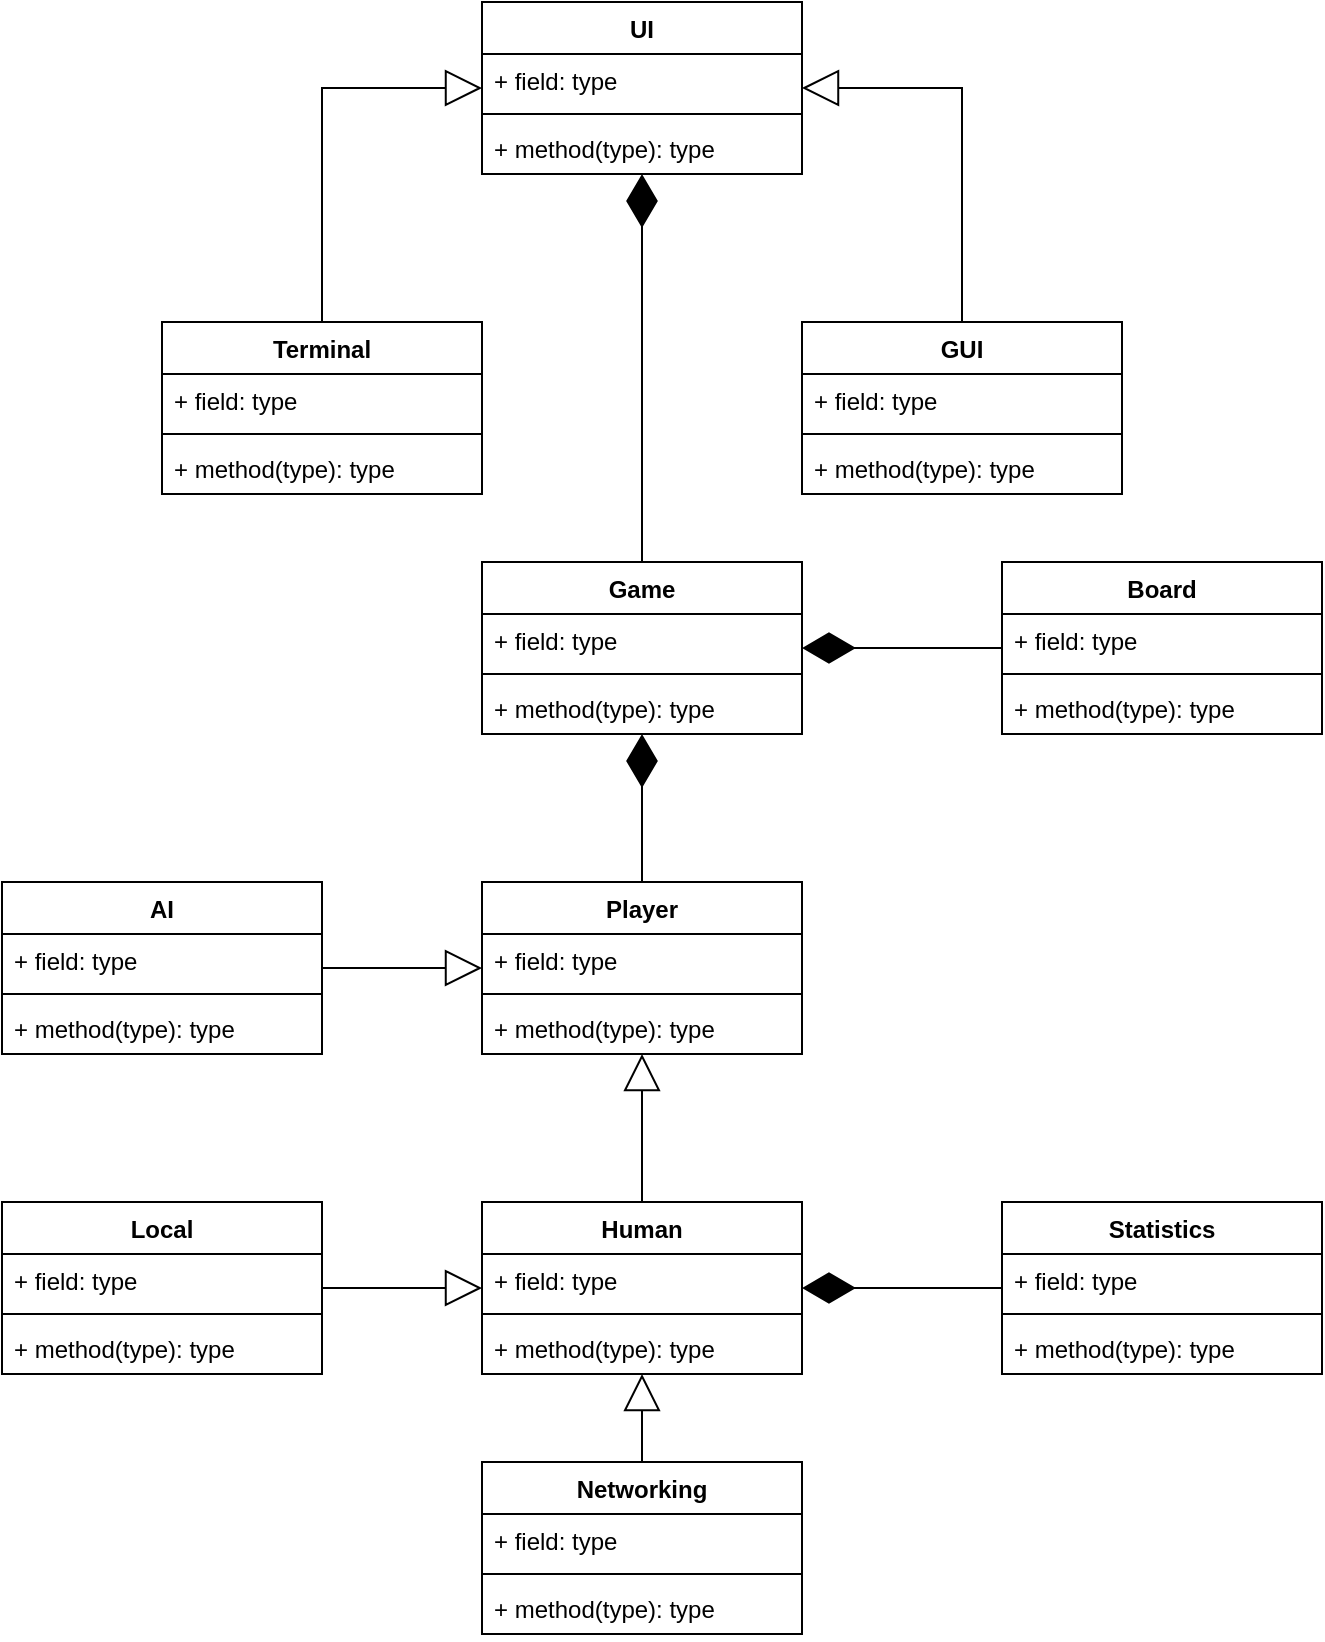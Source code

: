 <mxfile version="20.0.1" type="github">
  <diagram id="Xtzwa6VVvoEg-6TvjeYF" name="Page-1">
    <mxGraphModel dx="1038" dy="617" grid="1" gridSize="10" guides="1" tooltips="1" connect="1" arrows="1" fold="1" page="1" pageScale="1" pageWidth="827" pageHeight="1169" math="0" shadow="0">
      <root>
        <mxCell id="0" />
        <mxCell id="1" parent="0" />
        <mxCell id="zvh0BNXRaEqvuYk_ANei-2" value="Game" style="swimlane;fontStyle=1;align=center;verticalAlign=top;childLayout=stackLayout;horizontal=1;startSize=26;horizontalStack=0;resizeParent=1;resizeParentMax=0;resizeLast=0;collapsible=1;marginBottom=0;" parent="1" vertex="1">
          <mxGeometry x="320" y="280" width="160" height="86" as="geometry" />
        </mxCell>
        <mxCell id="zvh0BNXRaEqvuYk_ANei-3" value="+ field: type" style="text;strokeColor=none;fillColor=none;align=left;verticalAlign=top;spacingLeft=4;spacingRight=4;overflow=hidden;rotatable=0;points=[[0,0.5],[1,0.5]];portConstraint=eastwest;" parent="zvh0BNXRaEqvuYk_ANei-2" vertex="1">
          <mxGeometry y="26" width="160" height="26" as="geometry" />
        </mxCell>
        <mxCell id="zvh0BNXRaEqvuYk_ANei-4" value="" style="line;strokeWidth=1;fillColor=none;align=left;verticalAlign=middle;spacingTop=-1;spacingLeft=3;spacingRight=3;rotatable=0;labelPosition=right;points=[];portConstraint=eastwest;" parent="zvh0BNXRaEqvuYk_ANei-2" vertex="1">
          <mxGeometry y="52" width="160" height="8" as="geometry" />
        </mxCell>
        <mxCell id="zvh0BNXRaEqvuYk_ANei-5" value="+ method(type): type" style="text;strokeColor=none;fillColor=none;align=left;verticalAlign=top;spacingLeft=4;spacingRight=4;overflow=hidden;rotatable=0;points=[[0,0.5],[1,0.5]];portConstraint=eastwest;" parent="zvh0BNXRaEqvuYk_ANei-2" vertex="1">
          <mxGeometry y="60" width="160" height="26" as="geometry" />
        </mxCell>
        <mxCell id="zvh0BNXRaEqvuYk_ANei-6" value="Terminal" style="swimlane;fontStyle=1;align=center;verticalAlign=top;childLayout=stackLayout;horizontal=1;startSize=26;horizontalStack=0;resizeParent=1;resizeParentMax=0;resizeLast=0;collapsible=1;marginBottom=0;" parent="1" vertex="1">
          <mxGeometry x="160" y="160" width="160" height="86" as="geometry" />
        </mxCell>
        <mxCell id="zvh0BNXRaEqvuYk_ANei-7" value="+ field: type" style="text;strokeColor=none;fillColor=none;align=left;verticalAlign=top;spacingLeft=4;spacingRight=4;overflow=hidden;rotatable=0;points=[[0,0.5],[1,0.5]];portConstraint=eastwest;" parent="zvh0BNXRaEqvuYk_ANei-6" vertex="1">
          <mxGeometry y="26" width="160" height="26" as="geometry" />
        </mxCell>
        <mxCell id="zvh0BNXRaEqvuYk_ANei-8" value="" style="line;strokeWidth=1;fillColor=none;align=left;verticalAlign=middle;spacingTop=-1;spacingLeft=3;spacingRight=3;rotatable=0;labelPosition=right;points=[];portConstraint=eastwest;" parent="zvh0BNXRaEqvuYk_ANei-6" vertex="1">
          <mxGeometry y="52" width="160" height="8" as="geometry" />
        </mxCell>
        <mxCell id="zvh0BNXRaEqvuYk_ANei-9" value="+ method(type): type" style="text;strokeColor=none;fillColor=none;align=left;verticalAlign=top;spacingLeft=4;spacingRight=4;overflow=hidden;rotatable=0;points=[[0,0.5],[1,0.5]];portConstraint=eastwest;" parent="zvh0BNXRaEqvuYk_ANei-6" vertex="1">
          <mxGeometry y="60" width="160" height="26" as="geometry" />
        </mxCell>
        <mxCell id="zvh0BNXRaEqvuYk_ANei-10" value="GUI" style="swimlane;fontStyle=1;align=center;verticalAlign=top;childLayout=stackLayout;horizontal=1;startSize=26;horizontalStack=0;resizeParent=1;resizeParentMax=0;resizeLast=0;collapsible=1;marginBottom=0;" parent="1" vertex="1">
          <mxGeometry x="480" y="160" width="160" height="86" as="geometry" />
        </mxCell>
        <mxCell id="zvh0BNXRaEqvuYk_ANei-11" value="+ field: type" style="text;strokeColor=none;fillColor=none;align=left;verticalAlign=top;spacingLeft=4;spacingRight=4;overflow=hidden;rotatable=0;points=[[0,0.5],[1,0.5]];portConstraint=eastwest;" parent="zvh0BNXRaEqvuYk_ANei-10" vertex="1">
          <mxGeometry y="26" width="160" height="26" as="geometry" />
        </mxCell>
        <mxCell id="zvh0BNXRaEqvuYk_ANei-12" value="" style="line;strokeWidth=1;fillColor=none;align=left;verticalAlign=middle;spacingTop=-1;spacingLeft=3;spacingRight=3;rotatable=0;labelPosition=right;points=[];portConstraint=eastwest;" parent="zvh0BNXRaEqvuYk_ANei-10" vertex="1">
          <mxGeometry y="52" width="160" height="8" as="geometry" />
        </mxCell>
        <mxCell id="zvh0BNXRaEqvuYk_ANei-13" value="+ method(type): type" style="text;strokeColor=none;fillColor=none;align=left;verticalAlign=top;spacingLeft=4;spacingRight=4;overflow=hidden;rotatable=0;points=[[0,0.5],[1,0.5]];portConstraint=eastwest;" parent="zvh0BNXRaEqvuYk_ANei-10" vertex="1">
          <mxGeometry y="60" width="160" height="26" as="geometry" />
        </mxCell>
        <mxCell id="zvh0BNXRaEqvuYk_ANei-19" value="UI" style="swimlane;fontStyle=1;align=center;verticalAlign=top;childLayout=stackLayout;horizontal=1;startSize=26;horizontalStack=0;resizeParent=1;resizeParentMax=0;resizeLast=0;collapsible=1;marginBottom=0;" parent="1" vertex="1">
          <mxGeometry x="320" width="160" height="86" as="geometry" />
        </mxCell>
        <mxCell id="zvh0BNXRaEqvuYk_ANei-20" value="+ field: type" style="text;strokeColor=none;fillColor=none;align=left;verticalAlign=top;spacingLeft=4;spacingRight=4;overflow=hidden;rotatable=0;points=[[0,0.5],[1,0.5]];portConstraint=eastwest;" parent="zvh0BNXRaEqvuYk_ANei-19" vertex="1">
          <mxGeometry y="26" width="160" height="26" as="geometry" />
        </mxCell>
        <mxCell id="zvh0BNXRaEqvuYk_ANei-21" value="" style="line;strokeWidth=1;fillColor=none;align=left;verticalAlign=middle;spacingTop=-1;spacingLeft=3;spacingRight=3;rotatable=0;labelPosition=right;points=[];portConstraint=eastwest;" parent="zvh0BNXRaEqvuYk_ANei-19" vertex="1">
          <mxGeometry y="52" width="160" height="8" as="geometry" />
        </mxCell>
        <mxCell id="zvh0BNXRaEqvuYk_ANei-22" value="+ method(type): type" style="text;strokeColor=none;fillColor=none;align=left;verticalAlign=top;spacingLeft=4;spacingRight=4;overflow=hidden;rotatable=0;points=[[0,0.5],[1,0.5]];portConstraint=eastwest;" parent="zvh0BNXRaEqvuYk_ANei-19" vertex="1">
          <mxGeometry y="60" width="160" height="26" as="geometry" />
        </mxCell>
        <mxCell id="zvh0BNXRaEqvuYk_ANei-25" value="" style="endArrow=diamondThin;endFill=1;endSize=24;html=1;rounded=0;" parent="1" source="zvh0BNXRaEqvuYk_ANei-2" target="zvh0BNXRaEqvuYk_ANei-19" edge="1">
          <mxGeometry width="160" relative="1" as="geometry">
            <mxPoint x="320" y="320" as="sourcePoint" />
            <mxPoint x="420" y="270" as="targetPoint" />
            <Array as="points" />
          </mxGeometry>
        </mxCell>
        <mxCell id="zvh0BNXRaEqvuYk_ANei-28" value="AI" style="swimlane;fontStyle=1;align=center;verticalAlign=top;childLayout=stackLayout;horizontal=1;startSize=26;horizontalStack=0;resizeParent=1;resizeParentMax=0;resizeLast=0;collapsible=1;marginBottom=0;" parent="1" vertex="1">
          <mxGeometry x="80" y="440" width="160" height="86" as="geometry" />
        </mxCell>
        <mxCell id="zvh0BNXRaEqvuYk_ANei-29" value="+ field: type" style="text;strokeColor=none;fillColor=none;align=left;verticalAlign=top;spacingLeft=4;spacingRight=4;overflow=hidden;rotatable=0;points=[[0,0.5],[1,0.5]];portConstraint=eastwest;" parent="zvh0BNXRaEqvuYk_ANei-28" vertex="1">
          <mxGeometry y="26" width="160" height="26" as="geometry" />
        </mxCell>
        <mxCell id="zvh0BNXRaEqvuYk_ANei-30" value="" style="line;strokeWidth=1;fillColor=none;align=left;verticalAlign=middle;spacingTop=-1;spacingLeft=3;spacingRight=3;rotatable=0;labelPosition=right;points=[];portConstraint=eastwest;" parent="zvh0BNXRaEqvuYk_ANei-28" vertex="1">
          <mxGeometry y="52" width="160" height="8" as="geometry" />
        </mxCell>
        <mxCell id="zvh0BNXRaEqvuYk_ANei-31" value="+ method(type): type" style="text;strokeColor=none;fillColor=none;align=left;verticalAlign=top;spacingLeft=4;spacingRight=4;overflow=hidden;rotatable=0;points=[[0,0.5],[1,0.5]];portConstraint=eastwest;" parent="zvh0BNXRaEqvuYk_ANei-28" vertex="1">
          <mxGeometry y="60" width="160" height="26" as="geometry" />
        </mxCell>
        <mxCell id="zvh0BNXRaEqvuYk_ANei-32" value="" style="endArrow=diamondThin;endFill=1;endSize=24;html=1;rounded=0;exitX=0.5;exitY=0;exitDx=0;exitDy=0;" parent="1" source="a4NBhfSJMRjFoHTR3aRK-1" target="zvh0BNXRaEqvuYk_ANei-2" edge="1">
          <mxGeometry width="160" relative="1" as="geometry">
            <mxPoint x="290" y="490" as="sourcePoint" />
            <mxPoint x="450" y="490" as="targetPoint" />
            <Array as="points">
              <mxPoint x="400" y="443" />
            </Array>
          </mxGeometry>
        </mxCell>
        <mxCell id="a4NBhfSJMRjFoHTR3aRK-1" value="Player" style="swimlane;fontStyle=1;align=center;verticalAlign=top;childLayout=stackLayout;horizontal=1;startSize=26;horizontalStack=0;resizeParent=1;resizeParentMax=0;resizeLast=0;collapsible=1;marginBottom=0;" parent="1" vertex="1">
          <mxGeometry x="320" y="440" width="160" height="86" as="geometry" />
        </mxCell>
        <mxCell id="a4NBhfSJMRjFoHTR3aRK-2" value="+ field: type" style="text;strokeColor=none;fillColor=none;align=left;verticalAlign=top;spacingLeft=4;spacingRight=4;overflow=hidden;rotatable=0;points=[[0,0.5],[1,0.5]];portConstraint=eastwest;" parent="a4NBhfSJMRjFoHTR3aRK-1" vertex="1">
          <mxGeometry y="26" width="160" height="26" as="geometry" />
        </mxCell>
        <mxCell id="a4NBhfSJMRjFoHTR3aRK-3" value="" style="line;strokeWidth=1;fillColor=none;align=left;verticalAlign=middle;spacingTop=-1;spacingLeft=3;spacingRight=3;rotatable=0;labelPosition=right;points=[];portConstraint=eastwest;" parent="a4NBhfSJMRjFoHTR3aRK-1" vertex="1">
          <mxGeometry y="52" width="160" height="8" as="geometry" />
        </mxCell>
        <mxCell id="a4NBhfSJMRjFoHTR3aRK-4" value="+ method(type): type" style="text;strokeColor=none;fillColor=none;align=left;verticalAlign=top;spacingLeft=4;spacingRight=4;overflow=hidden;rotatable=0;points=[[0,0.5],[1,0.5]];portConstraint=eastwest;" parent="a4NBhfSJMRjFoHTR3aRK-1" vertex="1">
          <mxGeometry y="60" width="160" height="26" as="geometry" />
        </mxCell>
        <mxCell id="a4NBhfSJMRjFoHTR3aRK-5" value="Human" style="swimlane;fontStyle=1;align=center;verticalAlign=top;childLayout=stackLayout;horizontal=1;startSize=26;horizontalStack=0;resizeParent=1;resizeParentMax=0;resizeLast=0;collapsible=1;marginBottom=0;" parent="1" vertex="1">
          <mxGeometry x="320" y="600" width="160" height="86" as="geometry" />
        </mxCell>
        <mxCell id="a4NBhfSJMRjFoHTR3aRK-6" value="+ field: type" style="text;strokeColor=none;fillColor=none;align=left;verticalAlign=top;spacingLeft=4;spacingRight=4;overflow=hidden;rotatable=0;points=[[0,0.5],[1,0.5]];portConstraint=eastwest;" parent="a4NBhfSJMRjFoHTR3aRK-5" vertex="1">
          <mxGeometry y="26" width="160" height="26" as="geometry" />
        </mxCell>
        <mxCell id="a4NBhfSJMRjFoHTR3aRK-7" value="" style="line;strokeWidth=1;fillColor=none;align=left;verticalAlign=middle;spacingTop=-1;spacingLeft=3;spacingRight=3;rotatable=0;labelPosition=right;points=[];portConstraint=eastwest;" parent="a4NBhfSJMRjFoHTR3aRK-5" vertex="1">
          <mxGeometry y="52" width="160" height="8" as="geometry" />
        </mxCell>
        <mxCell id="a4NBhfSJMRjFoHTR3aRK-8" value="+ method(type): type" style="text;strokeColor=none;fillColor=none;align=left;verticalAlign=top;spacingLeft=4;spacingRight=4;overflow=hidden;rotatable=0;points=[[0,0.5],[1,0.5]];portConstraint=eastwest;" parent="a4NBhfSJMRjFoHTR3aRK-5" vertex="1">
          <mxGeometry y="60" width="160" height="26" as="geometry" />
        </mxCell>
        <mxCell id="a4NBhfSJMRjFoHTR3aRK-9" value="Networking" style="swimlane;fontStyle=1;align=center;verticalAlign=top;childLayout=stackLayout;horizontal=1;startSize=26;horizontalStack=0;resizeParent=1;resizeParentMax=0;resizeLast=0;collapsible=1;marginBottom=0;" parent="1" vertex="1">
          <mxGeometry x="320" y="730" width="160" height="86" as="geometry" />
        </mxCell>
        <mxCell id="a4NBhfSJMRjFoHTR3aRK-10" value="+ field: type" style="text;strokeColor=none;fillColor=none;align=left;verticalAlign=top;spacingLeft=4;spacingRight=4;overflow=hidden;rotatable=0;points=[[0,0.5],[1,0.5]];portConstraint=eastwest;" parent="a4NBhfSJMRjFoHTR3aRK-9" vertex="1">
          <mxGeometry y="26" width="160" height="26" as="geometry" />
        </mxCell>
        <mxCell id="a4NBhfSJMRjFoHTR3aRK-11" value="" style="line;strokeWidth=1;fillColor=none;align=left;verticalAlign=middle;spacingTop=-1;spacingLeft=3;spacingRight=3;rotatable=0;labelPosition=right;points=[];portConstraint=eastwest;" parent="a4NBhfSJMRjFoHTR3aRK-9" vertex="1">
          <mxGeometry y="52" width="160" height="8" as="geometry" />
        </mxCell>
        <mxCell id="a4NBhfSJMRjFoHTR3aRK-12" value="+ method(type): type" style="text;strokeColor=none;fillColor=none;align=left;verticalAlign=top;spacingLeft=4;spacingRight=4;overflow=hidden;rotatable=0;points=[[0,0.5],[1,0.5]];portConstraint=eastwest;" parent="a4NBhfSJMRjFoHTR3aRK-9" vertex="1">
          <mxGeometry y="60" width="160" height="26" as="geometry" />
        </mxCell>
        <mxCell id="a4NBhfSJMRjFoHTR3aRK-17" value="Local" style="swimlane;fontStyle=1;align=center;verticalAlign=top;childLayout=stackLayout;horizontal=1;startSize=26;horizontalStack=0;resizeParent=1;resizeParentMax=0;resizeLast=0;collapsible=1;marginBottom=0;" parent="1" vertex="1">
          <mxGeometry x="80" y="600" width="160" height="86" as="geometry" />
        </mxCell>
        <mxCell id="a4NBhfSJMRjFoHTR3aRK-18" value="+ field: type" style="text;strokeColor=none;fillColor=none;align=left;verticalAlign=top;spacingLeft=4;spacingRight=4;overflow=hidden;rotatable=0;points=[[0,0.5],[1,0.5]];portConstraint=eastwest;" parent="a4NBhfSJMRjFoHTR3aRK-17" vertex="1">
          <mxGeometry y="26" width="160" height="26" as="geometry" />
        </mxCell>
        <mxCell id="a4NBhfSJMRjFoHTR3aRK-19" value="" style="line;strokeWidth=1;fillColor=none;align=left;verticalAlign=middle;spacingTop=-1;spacingLeft=3;spacingRight=3;rotatable=0;labelPosition=right;points=[];portConstraint=eastwest;" parent="a4NBhfSJMRjFoHTR3aRK-17" vertex="1">
          <mxGeometry y="52" width="160" height="8" as="geometry" />
        </mxCell>
        <mxCell id="a4NBhfSJMRjFoHTR3aRK-20" value="+ method(type): type" style="text;strokeColor=none;fillColor=none;align=left;verticalAlign=top;spacingLeft=4;spacingRight=4;overflow=hidden;rotatable=0;points=[[0,0.5],[1,0.5]];portConstraint=eastwest;" parent="a4NBhfSJMRjFoHTR3aRK-17" vertex="1">
          <mxGeometry y="60" width="160" height="26" as="geometry" />
        </mxCell>
        <mxCell id="4D1YSKRCDHBC9nBtYqDq-3" value="" style="endArrow=block;endSize=16;endFill=0;html=1;rounded=0;" parent="1" source="zvh0BNXRaEqvuYk_ANei-6" target="zvh0BNXRaEqvuYk_ANei-19" edge="1">
          <mxGeometry width="160" relative="1" as="geometry">
            <mxPoint x="120" y="85" as="sourcePoint" />
            <mxPoint x="280" y="85" as="targetPoint" />
            <Array as="points">
              <mxPoint x="240" y="43" />
            </Array>
          </mxGeometry>
        </mxCell>
        <mxCell id="4D1YSKRCDHBC9nBtYqDq-5" value="" style="endArrow=block;endSize=16;endFill=0;html=1;rounded=0;" parent="1" source="zvh0BNXRaEqvuYk_ANei-10" target="zvh0BNXRaEqvuYk_ANei-19" edge="1">
          <mxGeometry width="160" relative="1" as="geometry">
            <mxPoint x="660" y="170" as="sourcePoint" />
            <mxPoint x="740" y="53" as="targetPoint" />
            <Array as="points">
              <mxPoint x="560" y="43" />
            </Array>
          </mxGeometry>
        </mxCell>
        <mxCell id="4D1YSKRCDHBC9nBtYqDq-6" value="" style="endArrow=block;endSize=16;endFill=0;html=1;rounded=0;" parent="1" source="zvh0BNXRaEqvuYk_ANei-28" target="a4NBhfSJMRjFoHTR3aRK-1" edge="1">
          <mxGeometry width="160" relative="1" as="geometry">
            <mxPoint x="190" y="417" as="sourcePoint" />
            <mxPoint x="270" y="300" as="targetPoint" />
            <Array as="points" />
          </mxGeometry>
        </mxCell>
        <mxCell id="4D1YSKRCDHBC9nBtYqDq-7" value="" style="endArrow=block;endSize=16;endFill=0;html=1;rounded=0;" parent="1" source="a4NBhfSJMRjFoHTR3aRK-5" target="a4NBhfSJMRjFoHTR3aRK-1" edge="1">
          <mxGeometry width="160" relative="1" as="geometry">
            <mxPoint x="570" y="643" as="sourcePoint" />
            <mxPoint x="650" y="526" as="targetPoint" />
            <Array as="points" />
          </mxGeometry>
        </mxCell>
        <mxCell id="4D1YSKRCDHBC9nBtYqDq-8" value="" style="endArrow=block;endSize=16;endFill=0;html=1;rounded=0;" parent="1" source="a4NBhfSJMRjFoHTR3aRK-17" target="a4NBhfSJMRjFoHTR3aRK-5" edge="1">
          <mxGeometry width="160" relative="1" as="geometry">
            <mxPoint x="290" y="657" as="sourcePoint" />
            <mxPoint x="370" y="540" as="targetPoint" />
            <Array as="points" />
          </mxGeometry>
        </mxCell>
        <mxCell id="4D1YSKRCDHBC9nBtYqDq-9" value="" style="endArrow=block;endSize=16;endFill=0;html=1;rounded=0;" parent="1" source="a4NBhfSJMRjFoHTR3aRK-9" target="a4NBhfSJMRjFoHTR3aRK-5" edge="1">
          <mxGeometry width="160" relative="1" as="geometry">
            <mxPoint x="410" y="610" as="sourcePoint" />
            <mxPoint x="410" y="536" as="targetPoint" />
            <Array as="points" />
          </mxGeometry>
        </mxCell>
        <mxCell id="4D1YSKRCDHBC9nBtYqDq-10" value="Statistics" style="swimlane;fontStyle=1;align=center;verticalAlign=top;childLayout=stackLayout;horizontal=1;startSize=26;horizontalStack=0;resizeParent=1;resizeParentMax=0;resizeLast=0;collapsible=1;marginBottom=0;" parent="1" vertex="1">
          <mxGeometry x="580" y="600" width="160" height="86" as="geometry" />
        </mxCell>
        <mxCell id="4D1YSKRCDHBC9nBtYqDq-11" value="+ field: type" style="text;strokeColor=none;fillColor=none;align=left;verticalAlign=top;spacingLeft=4;spacingRight=4;overflow=hidden;rotatable=0;points=[[0,0.5],[1,0.5]];portConstraint=eastwest;" parent="4D1YSKRCDHBC9nBtYqDq-10" vertex="1">
          <mxGeometry y="26" width="160" height="26" as="geometry" />
        </mxCell>
        <mxCell id="4D1YSKRCDHBC9nBtYqDq-12" value="" style="line;strokeWidth=1;fillColor=none;align=left;verticalAlign=middle;spacingTop=-1;spacingLeft=3;spacingRight=3;rotatable=0;labelPosition=right;points=[];portConstraint=eastwest;" parent="4D1YSKRCDHBC9nBtYqDq-10" vertex="1">
          <mxGeometry y="52" width="160" height="8" as="geometry" />
        </mxCell>
        <mxCell id="4D1YSKRCDHBC9nBtYqDq-13" value="+ method(type): type" style="text;strokeColor=none;fillColor=none;align=left;verticalAlign=top;spacingLeft=4;spacingRight=4;overflow=hidden;rotatable=0;points=[[0,0.5],[1,0.5]];portConstraint=eastwest;" parent="4D1YSKRCDHBC9nBtYqDq-10" vertex="1">
          <mxGeometry y="60" width="160" height="26" as="geometry" />
        </mxCell>
        <mxCell id="4D1YSKRCDHBC9nBtYqDq-15" value="" style="endArrow=diamondThin;endFill=1;endSize=24;html=1;rounded=0;" parent="1" source="4D1YSKRCDHBC9nBtYqDq-10" target="a4NBhfSJMRjFoHTR3aRK-5" edge="1">
          <mxGeometry width="160" relative="1" as="geometry">
            <mxPoint x="540" y="659" as="sourcePoint" />
            <mxPoint x="540" y="585" as="targetPoint" />
            <Array as="points" />
          </mxGeometry>
        </mxCell>
        <mxCell id="M8xaA3jgXzXwJ5VbGbtO-2" value="" style="endArrow=diamondThin;endFill=1;endSize=24;html=1;rounded=0;" edge="1" parent="1" source="M8xaA3jgXzXwJ5VbGbtO-3" target="zvh0BNXRaEqvuYk_ANei-2">
          <mxGeometry width="160" relative="1" as="geometry">
            <mxPoint x="560" y="323" as="sourcePoint" />
            <mxPoint x="490" y="653" as="targetPoint" />
            <Array as="points" />
          </mxGeometry>
        </mxCell>
        <mxCell id="M8xaA3jgXzXwJ5VbGbtO-3" value="Board" style="swimlane;fontStyle=1;align=center;verticalAlign=top;childLayout=stackLayout;horizontal=1;startSize=26;horizontalStack=0;resizeParent=1;resizeParentMax=0;resizeLast=0;collapsible=1;marginBottom=0;" vertex="1" parent="1">
          <mxGeometry x="580" y="280" width="160" height="86" as="geometry" />
        </mxCell>
        <mxCell id="M8xaA3jgXzXwJ5VbGbtO-4" value="+ field: type" style="text;strokeColor=none;fillColor=none;align=left;verticalAlign=top;spacingLeft=4;spacingRight=4;overflow=hidden;rotatable=0;points=[[0,0.5],[1,0.5]];portConstraint=eastwest;" vertex="1" parent="M8xaA3jgXzXwJ5VbGbtO-3">
          <mxGeometry y="26" width="160" height="26" as="geometry" />
        </mxCell>
        <mxCell id="M8xaA3jgXzXwJ5VbGbtO-5" value="" style="line;strokeWidth=1;fillColor=none;align=left;verticalAlign=middle;spacingTop=-1;spacingLeft=3;spacingRight=3;rotatable=0;labelPosition=right;points=[];portConstraint=eastwest;" vertex="1" parent="M8xaA3jgXzXwJ5VbGbtO-3">
          <mxGeometry y="52" width="160" height="8" as="geometry" />
        </mxCell>
        <mxCell id="M8xaA3jgXzXwJ5VbGbtO-6" value="+ method(type): type" style="text;strokeColor=none;fillColor=none;align=left;verticalAlign=top;spacingLeft=4;spacingRight=4;overflow=hidden;rotatable=0;points=[[0,0.5],[1,0.5]];portConstraint=eastwest;" vertex="1" parent="M8xaA3jgXzXwJ5VbGbtO-3">
          <mxGeometry y="60" width="160" height="26" as="geometry" />
        </mxCell>
      </root>
    </mxGraphModel>
  </diagram>
</mxfile>
